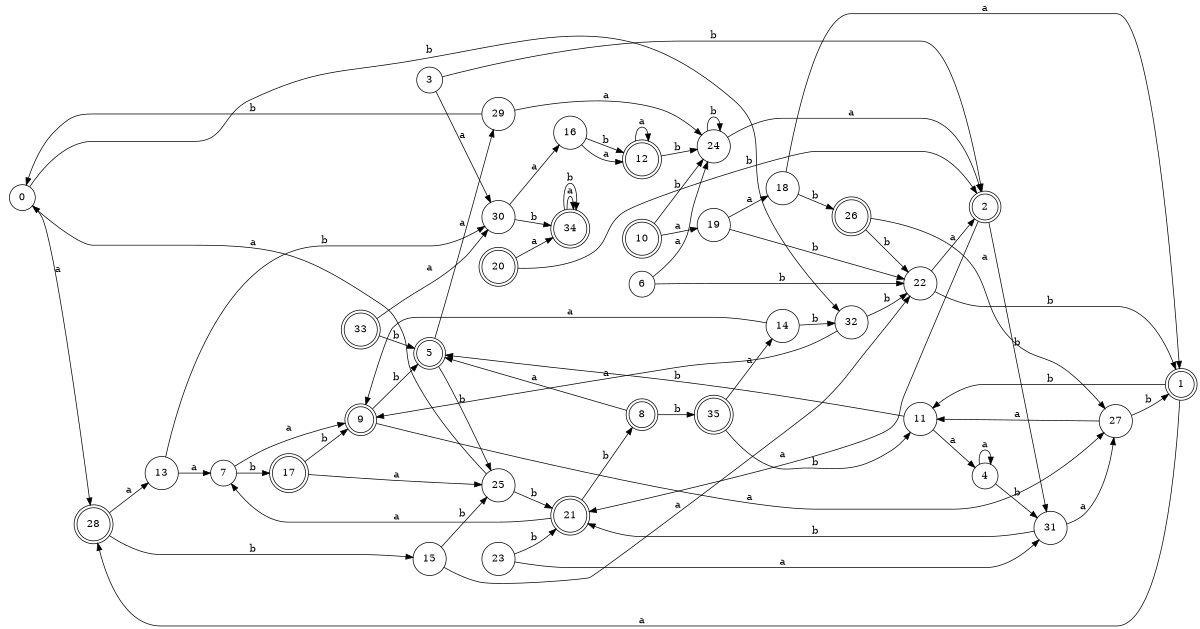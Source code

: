 digraph n29_4 {
__start0 [label="" shape="none"];

rankdir=LR;
size="8,5";

s0 [style="filled", color="black", fillcolor="white" shape="circle", label="0"];
s1 [style="rounded,filled", color="black", fillcolor="white" shape="doublecircle", label="1"];
s2 [style="rounded,filled", color="black", fillcolor="white" shape="doublecircle", label="2"];
s3 [style="filled", color="black", fillcolor="white" shape="circle", label="3"];
s4 [style="filled", color="black", fillcolor="white" shape="circle", label="4"];
s5 [style="rounded,filled", color="black", fillcolor="white" shape="doublecircle", label="5"];
s6 [style="filled", color="black", fillcolor="white" shape="circle", label="6"];
s7 [style="filled", color="black", fillcolor="white" shape="circle", label="7"];
s8 [style="rounded,filled", color="black", fillcolor="white" shape="doublecircle", label="8"];
s9 [style="rounded,filled", color="black", fillcolor="white" shape="doublecircle", label="9"];
s10 [style="rounded,filled", color="black", fillcolor="white" shape="doublecircle", label="10"];
s11 [style="filled", color="black", fillcolor="white" shape="circle", label="11"];
s12 [style="rounded,filled", color="black", fillcolor="white" shape="doublecircle", label="12"];
s13 [style="filled", color="black", fillcolor="white" shape="circle", label="13"];
s14 [style="filled", color="black", fillcolor="white" shape="circle", label="14"];
s15 [style="filled", color="black", fillcolor="white" shape="circle", label="15"];
s16 [style="filled", color="black", fillcolor="white" shape="circle", label="16"];
s17 [style="rounded,filled", color="black", fillcolor="white" shape="doublecircle", label="17"];
s18 [style="filled", color="black", fillcolor="white" shape="circle", label="18"];
s19 [style="filled", color="black", fillcolor="white" shape="circle", label="19"];
s20 [style="rounded,filled", color="black", fillcolor="white" shape="doublecircle", label="20"];
s21 [style="rounded,filled", color="black", fillcolor="white" shape="doublecircle", label="21"];
s22 [style="filled", color="black", fillcolor="white" shape="circle", label="22"];
s23 [style="filled", color="black", fillcolor="white" shape="circle", label="23"];
s24 [style="filled", color="black", fillcolor="white" shape="circle", label="24"];
s25 [style="filled", color="black", fillcolor="white" shape="circle", label="25"];
s26 [style="rounded,filled", color="black", fillcolor="white" shape="doublecircle", label="26"];
s27 [style="filled", color="black", fillcolor="white" shape="circle", label="27"];
s28 [style="rounded,filled", color="black", fillcolor="white" shape="doublecircle", label="28"];
s29 [style="filled", color="black", fillcolor="white" shape="circle", label="29"];
s30 [style="filled", color="black", fillcolor="white" shape="circle", label="30"];
s31 [style="filled", color="black", fillcolor="white" shape="circle", label="31"];
s32 [style="filled", color="black", fillcolor="white" shape="circle", label="32"];
s33 [style="rounded,filled", color="black", fillcolor="white" shape="doublecircle", label="33"];
s34 [style="rounded,filled", color="black", fillcolor="white" shape="doublecircle", label="34"];
s35 [style="rounded,filled", color="black", fillcolor="white" shape="doublecircle", label="35"];
s0 -> s28 [label="a"];
s0 -> s32 [label="b"];
s1 -> s28 [label="a"];
s1 -> s11 [label="b"];
s2 -> s21 [label="a"];
s2 -> s31 [label="b"];
s3 -> s30 [label="a"];
s3 -> s2 [label="b"];
s4 -> s4 [label="a"];
s4 -> s31 [label="b"];
s5 -> s29 [label="a"];
s5 -> s25 [label="b"];
s6 -> s24 [label="a"];
s6 -> s22 [label="b"];
s7 -> s9 [label="a"];
s7 -> s17 [label="b"];
s8 -> s5 [label="a"];
s8 -> s35 [label="b"];
s9 -> s27 [label="a"];
s9 -> s5 [label="b"];
s10 -> s19 [label="a"];
s10 -> s24 [label="b"];
s11 -> s4 [label="a"];
s11 -> s5 [label="b"];
s12 -> s12 [label="a"];
s12 -> s24 [label="b"];
s13 -> s7 [label="a"];
s13 -> s30 [label="b"];
s14 -> s9 [label="a"];
s14 -> s32 [label="b"];
s15 -> s22 [label="a"];
s15 -> s25 [label="b"];
s16 -> s12 [label="a"];
s16 -> s12 [label="b"];
s17 -> s25 [label="a"];
s17 -> s9 [label="b"];
s18 -> s1 [label="a"];
s18 -> s26 [label="b"];
s19 -> s18 [label="a"];
s19 -> s22 [label="b"];
s20 -> s34 [label="a"];
s20 -> s2 [label="b"];
s21 -> s7 [label="a"];
s21 -> s8 [label="b"];
s22 -> s2 [label="a"];
s22 -> s1 [label="b"];
s23 -> s31 [label="a"];
s23 -> s21 [label="b"];
s24 -> s2 [label="a"];
s24 -> s24 [label="b"];
s25 -> s0 [label="a"];
s25 -> s21 [label="b"];
s26 -> s27 [label="a"];
s26 -> s22 [label="b"];
s27 -> s11 [label="a"];
s27 -> s1 [label="b"];
s28 -> s13 [label="a"];
s28 -> s15 [label="b"];
s29 -> s24 [label="a"];
s29 -> s0 [label="b"];
s30 -> s16 [label="a"];
s30 -> s34 [label="b"];
s31 -> s27 [label="a"];
s31 -> s21 [label="b"];
s32 -> s9 [label="a"];
s32 -> s22 [label="b"];
s33 -> s30 [label="a"];
s33 -> s5 [label="b"];
s34 -> s34 [label="a"];
s34 -> s34 [label="b"];
s35 -> s14 [label="a"];
s35 -> s11 [label="b"];

}